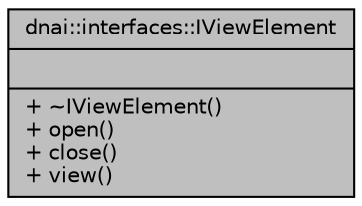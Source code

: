digraph "dnai::interfaces::IViewElement"
{
  edge [fontname="Helvetica",fontsize="10",labelfontname="Helvetica",labelfontsize="10"];
  node [fontname="Helvetica",fontsize="10",shape=record];
  Node1 [label="{dnai::interfaces::IViewElement\n||+ ~IViewElement()\l+ open()\l+ close()\l+ view()\l}",height=0.2,width=0.4,color="black", fillcolor="grey75", style="filled", fontcolor="black"];
}
